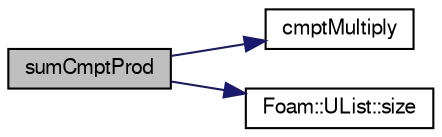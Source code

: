 digraph "sumCmptProd"
{
  bgcolor="transparent";
  edge [fontname="FreeSans",fontsize="10",labelfontname="FreeSans",labelfontsize="10"];
  node [fontname="FreeSans",fontsize="10",shape=record];
  rankdir="LR";
  Node67167 [label="sumCmptProd",height=0.2,width=0.4,color="black", fillcolor="grey75", style="filled", fontcolor="black"];
  Node67167 -> Node67168 [color="midnightblue",fontsize="10",style="solid",fontname="FreeSans"];
  Node67168 [label="cmptMultiply",height=0.2,width=0.4,color="black",URL="$a21124.html#aa9d8965aaebcf396a2acfeed4942976b"];
  Node67167 -> Node67169 [color="midnightblue",fontsize="10",style="solid",fontname="FreeSans"];
  Node67169 [label="Foam::UList::size",height=0.2,width=0.4,color="black",URL="$a25698.html#a47b3bf30da1eb3ab8076b5fbe00e0494",tooltip="Return the number of elements in the UList. "];
}
